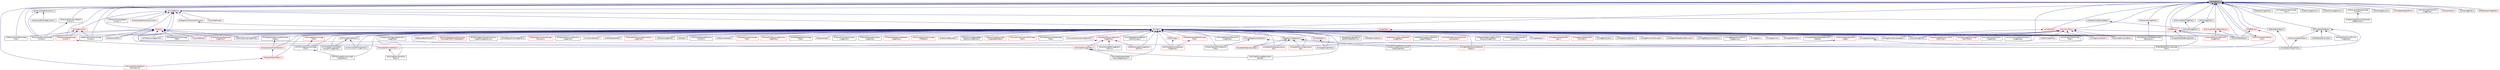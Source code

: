 digraph "itkFixedArray.h"
{
 // LATEX_PDF_SIZE
  edge [fontname="Helvetica",fontsize="10",labelfontname="Helvetica",labelfontsize="10"];
  node [fontname="Helvetica",fontsize="10",shape=record];
  Node1 [label="itkFixedArray.h",height=0.2,width=0.4,color="black", fillcolor="grey75", style="filled", fontcolor="black",tooltip=" "];
  Node1 -> Node2 [dir="back",color="midnightblue",fontsize="10",style="solid",fontname="Helvetica"];
  Node2 [label="itkBSplineControlPointImage\lFilter.h",height=0.2,width=0.4,color="black", fillcolor="white", style="filled",URL="$itkBSplineControlPointImageFilter_8h.html",tooltip=" "];
  Node1 -> Node3 [dir="back",color="midnightblue",fontsize="10",style="solid",fontname="Helvetica"];
  Node3 [label="itkBSplineControlPointImage\lFunction.h",height=0.2,width=0.4,color="black", fillcolor="white", style="filled",URL="$itkBSplineControlPointImageFunction_8h.html",tooltip=" "];
  Node1 -> Node4 [dir="back",color="midnightblue",fontsize="10",style="solid",fontname="Helvetica"];
  Node4 [label="itkBilateralImageFilter.h",height=0.2,width=0.4,color="black", fillcolor="white", style="filled",URL="$itkBilateralImageFilter_8h.html",tooltip=" "];
  Node1 -> Node5 [dir="back",color="midnightblue",fontsize="10",style="solid",fontname="Helvetica"];
  Node5 [label="itkBoxSpatialObject.h",height=0.2,width=0.4,color="black", fillcolor="white", style="filled",URL="$itkBoxSpatialObject_8h.html",tooltip=" "];
  Node5 -> Node6 [dir="back",color="midnightblue",fontsize="10",style="solid",fontname="Helvetica"];
  Node6 [label="itkCastSpatialObjectFilter.h",height=0.2,width=0.4,color="black", fillcolor="white", style="filled",URL="$itkCastSpatialObjectFilter_8h.html",tooltip=" "];
  Node1 -> Node7 [dir="back",color="midnightblue",fontsize="10",style="solid",fontname="Helvetica"];
  Node7 [label="itkChangeInformationImage\lFilter.h",height=0.2,width=0.4,color="black", fillcolor="white", style="filled",URL="$itkChangeInformationImageFilter_8h.html",tooltip=" "];
  Node1 -> Node8 [dir="back",color="midnightblue",fontsize="10",style="solid",fontname="Helvetica"];
  Node8 [label="itkEllipseSpatialObject.h",height=0.2,width=0.4,color="black", fillcolor="white", style="filled",URL="$itkEllipseSpatialObject_8h.html",tooltip=" "];
  Node8 -> Node6 [dir="back",color="midnightblue",fontsize="10",style="solid",fontname="Helvetica"];
  Node8 -> Node9 [dir="back",color="midnightblue",fontsize="10",style="solid",fontname="Helvetica"];
  Node9 [label="itkGaussianSpatialObject.h",height=0.2,width=0.4,color="red", fillcolor="white", style="filled",URL="$itkGaussianSpatialObject_8h.html",tooltip=" "];
  Node9 -> Node6 [dir="back",color="midnightblue",fontsize="10",style="solid",fontname="Helvetica"];
  Node8 -> Node11 [dir="back",color="midnightblue",fontsize="10",style="solid",fontname="Helvetica"];
  Node11 [label="itkHoughTransform2DCircles\lImageFilter.h",height=0.2,width=0.4,color="black", fillcolor="white", style="filled",URL="$itkHoughTransform2DCirclesImageFilter_8h.html",tooltip=" "];
  Node8 -> Node12 [dir="back",color="midnightblue",fontsize="10",style="solid",fontname="Helvetica"];
  Node12 [label="itkMetaEllipseConverter.h",height=0.2,width=0.4,color="black", fillcolor="white", style="filled",URL="$itkMetaEllipseConverter_8h.html",tooltip=" "];
  Node1 -> Node13 [dir="back",color="midnightblue",fontsize="10",style="solid",fontname="Helvetica"];
  Node13 [label="itkFlipImageFilter.h",height=0.2,width=0.4,color="black", fillcolor="white", style="filled",URL="$itkFlipImageFilter_8h.html",tooltip=" "];
  Node13 -> Node14 [dir="back",color="midnightblue",fontsize="10",style="solid",fontname="Helvetica"];
  Node14 [label="itkOrientImageFilter.h",height=0.2,width=0.4,color="black", fillcolor="white", style="filled",URL="$itkOrientImageFilter_8h.html",tooltip=" "];
  Node1 -> Node15 [dir="back",color="midnightblue",fontsize="10",style="solid",fontname="Helvetica"];
  Node15 [label="itkGaborImageSource.h",height=0.2,width=0.4,color="black", fillcolor="white", style="filled",URL="$itkGaborImageSource_8h.html",tooltip=" "];
  Node1 -> Node16 [dir="back",color="midnightblue",fontsize="10",style="solid",fontname="Helvetica"];
  Node16 [label="itkGaussianDerivativeImage\lFunction.h",height=0.2,width=0.4,color="black", fillcolor="white", style="filled",URL="$itkGaussianDerivativeImageFunction_8h.html",tooltip=" "];
  Node1 -> Node17 [dir="back",color="midnightblue",fontsize="10",style="solid",fontname="Helvetica"];
  Node17 [label="itkGaussianDerivativeSpatial\lFunction.h",height=0.2,width=0.4,color="black", fillcolor="white", style="filled",URL="$itkGaussianDerivativeSpatialFunction_8h.html",tooltip=" "];
  Node17 -> Node16 [dir="back",color="midnightblue",fontsize="10",style="solid",fontname="Helvetica"];
  Node1 -> Node18 [dir="back",color="midnightblue",fontsize="10",style="solid",fontname="Helvetica"];
  Node18 [label="itkGaussianImageSource.h",height=0.2,width=0.4,color="black", fillcolor="white", style="filled",URL="$itkGaussianImageSource_8h.html",tooltip=" "];
  Node1 -> Node19 [dir="back",color="midnightblue",fontsize="10",style="solid",fontname="Helvetica"];
  Node19 [label="itkGaussianInterpolateImage\lFunction.h",height=0.2,width=0.4,color="black", fillcolor="white", style="filled",URL="$itkGaussianInterpolateImageFunction_8h.html",tooltip=" "];
  Node19 -> Node20 [dir="back",color="midnightblue",fontsize="10",style="solid",fontname="Helvetica"];
  Node20 [label="itkLabelImageGaussianInterpolate\lImageFunction.h",height=0.2,width=0.4,color="black", fillcolor="white", style="filled",URL="$itkLabelImageGaussianInterpolateImageFunction_8h.html",tooltip=" "];
  Node1 -> Node21 [dir="back",color="midnightblue",fontsize="10",style="solid",fontname="Helvetica"];
  Node21 [label="itkGaussianSpatialFunction.h",height=0.2,width=0.4,color="black", fillcolor="white", style="filled",URL="$itkGaussianSpatialFunction_8h.html",tooltip=" "];
  Node21 -> Node22 [dir="back",color="midnightblue",fontsize="10",style="solid",fontname="Helvetica"];
  Node22 [label="itkGaussianBlurImageFunction.h",height=0.2,width=0.4,color="black", fillcolor="white", style="filled",URL="$itkGaussianBlurImageFunction_8h.html",tooltip=" "];
  Node21 -> Node16 [dir="back",color="midnightblue",fontsize="10",style="solid",fontname="Helvetica"];
  Node1 -> Node23 [dir="back",color="midnightblue",fontsize="10",style="solid",fontname="Helvetica"];
  Node23 [label="itkGridImageSource.h",height=0.2,width=0.4,color="black", fillcolor="white", style="filled",URL="$itkGridImageSource_8h.html",tooltip=" "];
  Node1 -> Node24 [dir="back",color="midnightblue",fontsize="10",style="solid",fontname="Helvetica"];
  Node24 [label="itkImage.h",height=0.2,width=0.4,color="black", fillcolor="white", style="filled",URL="$itkImage_8h.html",tooltip=" "];
  Node24 -> Node25 [dir="back",color="midnightblue",fontsize="10",style="solid",fontname="Helvetica"];
  Node25 [label="itkAdaptiveHistogramEqualization\lImageFilter.h",height=0.2,width=0.4,color="black", fillcolor="white", style="filled",URL="$itkAdaptiveHistogramEqualizationImageFilter_8h.html",tooltip=" "];
  Node24 -> Node26 [dir="back",color="midnightblue",fontsize="10",style="solid",fontname="Helvetica"];
  Node26 [label="itkBSplineBaseTransform.h",height=0.2,width=0.4,color="red", fillcolor="white", style="filled",URL="$itkBSplineBaseTransform_8h.html",tooltip=" "];
  Node24 -> Node3 [dir="back",color="midnightblue",fontsize="10",style="solid",fontname="Helvetica"];
  Node24 -> Node49 [dir="back",color="midnightblue",fontsize="10",style="solid",fontname="Helvetica"];
  Node49 [label="itkBinaryImageToLevelSet\lImageAdaptorBase.h",height=0.2,width=0.4,color="red", fillcolor="white", style="filled",URL="$itkBinaryImageToLevelSetImageAdaptorBase_8h.html",tooltip=" "];
  Node24 -> Node51 [dir="back",color="midnightblue",fontsize="10",style="solid",fontname="Helvetica"];
  Node51 [label="itkBlockMatchingImageFilter.h",height=0.2,width=0.4,color="black", fillcolor="white", style="filled",URL="$itkBlockMatchingImageFilter_8h.html",tooltip=" "];
  Node24 -> Node52 [dir="back",color="midnightblue",fontsize="10",style="solid",fontname="Helvetica"];
  Node52 [label="itkComplexToComplex1DFFTImage\lFilter.h",height=0.2,width=0.4,color="red", fillcolor="white", style="filled",URL="$itkComplexToComplex1DFFTImageFilter_8h.html",tooltip=" "];
  Node24 -> Node55 [dir="back",color="midnightblue",fontsize="10",style="solid",fontname="Helvetica"];
  Node55 [label="itkConfidenceConnectedImage\lFilter.h",height=0.2,width=0.4,color="black", fillcolor="white", style="filled",URL="$itkConfidenceConnectedImageFilter_8h.html",tooltip=" "];
  Node24 -> Node56 [dir="back",color="midnightblue",fontsize="10",style="solid",fontname="Helvetica"];
  Node56 [label="itkConnectedComponentAlgorithm.h",height=0.2,width=0.4,color="red", fillcolor="white", style="filled",URL="$itkConnectedComponentAlgorithm_8h.html",tooltip=" "];
  Node24 -> Node60 [dir="back",color="midnightblue",fontsize="10",style="solid",fontname="Helvetica"];
  Node60 [label="itkConstNeighborhoodIterator.h",height=0.2,width=0.4,color="red", fillcolor="white", style="filled",URL="$itkConstNeighborhoodIterator_8h.html",tooltip=" "];
  Node60 -> Node156 [dir="back",color="midnightblue",fontsize="10",style="solid",fontname="Helvetica"];
  Node156 [label="itkImageToNeighborhoodSample\lAdaptor.h",height=0.2,width=0.4,color="red", fillcolor="white", style="filled",URL="$itkImageToNeighborhoodSampleAdaptor_8h.html",tooltip=" "];
  Node60 -> Node165 [dir="back",color="midnightblue",fontsize="10",style="solid",fontname="Helvetica"];
  Node165 [label="itkMaskFeaturePointSelection\lFilter.h",height=0.2,width=0.4,color="black", fillcolor="white", style="filled",URL="$itkMaskFeaturePointSelectionFilter_8h.html",tooltip=" "];
  Node24 -> Node228 [dir="back",color="midnightblue",fontsize="10",style="solid",fontname="Helvetica"];
  Node228 [label="itkConstNeighborhoodIterator\lWithOnlyIndex.h",height=0.2,width=0.4,color="black", fillcolor="white", style="filled",URL="$itkConstNeighborhoodIteratorWithOnlyIndex_8h.html",tooltip=" "];
  Node24 -> Node229 [dir="back",color="midnightblue",fontsize="10",style="solid",fontname="Helvetica"];
  Node229 [label="itkContourDirectedMeanDistance\lImageFilter.h",height=0.2,width=0.4,color="black", fillcolor="white", style="filled",URL="$itkContourDirectedMeanDistanceImageFilter_8h.html",tooltip=" "];
  Node24 -> Node230 [dir="back",color="midnightblue",fontsize="10",style="solid",fontname="Helvetica"];
  Node230 [label="itkDefaultImageToImageMetric\lTraitsv4.h",height=0.2,width=0.4,color="red", fillcolor="white", style="filled",URL="$itkDefaultImageToImageMetricTraitsv4_8h.html",tooltip=" "];
  Node24 -> Node242 [dir="back",color="midnightblue",fontsize="10",style="solid",fontname="Helvetica"];
  Node242 [label="itkDiscreteGaussianDerivative\lImageFilter.h",height=0.2,width=0.4,color="black", fillcolor="white", style="filled",URL="$itkDiscreteGaussianDerivativeImageFilter_8h.html",tooltip=" "];
  Node24 -> Node243 [dir="back",color="midnightblue",fontsize="10",style="solid",fontname="Helvetica"];
  Node243 [label="itkDiscreteGaussianImage\lFilter.h",height=0.2,width=0.4,color="red", fillcolor="white", style="filled",URL="$itkDiscreteGaussianImageFilter_8h.html",tooltip=" "];
  Node243 -> Node244 [dir="back",color="midnightblue",fontsize="10",style="solid",fontname="Helvetica"];
  Node244 [label="itkFFTDiscreteGaussianImage\lFilter.h",height=0.2,width=0.4,color="black", fillcolor="white", style="filled",URL="$itkFFTDiscreteGaussianImageFilter_8h.html",tooltip=" "];
  Node244 -> Node245 [dir="back",color="midnightblue",fontsize="10",style="solid",fontname="Helvetica"];
  Node245 [label="itkFFTDiscreteGaussianImage\lFilterFactory.h",height=0.2,width=0.4,color="black", fillcolor="white", style="filled",URL="$itkFFTDiscreteGaussianImageFilterFactory_8h.html",tooltip=" "];
  Node24 -> Node247 [dir="back",color="midnightblue",fontsize="10",style="solid",fontname="Helvetica"];
  Node247 [label="itkDisplacementFieldTransform.h",height=0.2,width=0.4,color="red", fillcolor="white", style="filled",URL="$itkDisplacementFieldTransform_8h.html",tooltip=" "];
  Node247 -> Node253 [dir="back",color="midnightblue",fontsize="10",style="solid",fontname="Helvetica"];
  Node253 [label="itkObjectToObjectMetric.h",height=0.2,width=0.4,color="red", fillcolor="white", style="filled",URL="$itkObjectToObjectMetric_8h.html",tooltip=" "];
  Node253 -> Node255 [dir="back",color="midnightblue",fontsize="10",style="solid",fontname="Helvetica"];
  Node255 [label="itkPointSetToPointSetMetric\lWithIndexv4.h",height=0.2,width=0.4,color="red", fillcolor="white", style="filled",URL="$itkPointSetToPointSetMetricWithIndexv4_8h.html",tooltip=" "];
  Node24 -> Node265 [dir="back",color="midnightblue",fontsize="10",style="solid",fontname="Helvetica"];
  Node265 [label="itkEuclideanDistancePoint\lMetric.h",height=0.2,width=0.4,color="black", fillcolor="white", style="filled",URL="$itkEuclideanDistancePointMetric_8h.html",tooltip=" "];
  Node24 -> Node258 [dir="back",color="midnightblue",fontsize="10",style="solid",fontname="Helvetica"];
  Node258 [label="itkExpectationBasedPoint\lSetToPointSetMetricv4.h",height=0.2,width=0.4,color="black", fillcolor="white", style="filled",URL="$itkExpectationBasedPointSetToPointSetMetricv4_8h.html",tooltip=" "];
  Node24 -> Node244 [dir="back",color="midnightblue",fontsize="10",style="solid",fontname="Helvetica"];
  Node24 -> Node245 [dir="back",color="midnightblue",fontsize="10",style="solid",fontname="Helvetica"];
  Node24 -> Node266 [dir="back",color="midnightblue",fontsize="10",style="solid",fontname="Helvetica"];
  Node266 [label="itkFFTImageFilterFactory.h",height=0.2,width=0.4,color="red", fillcolor="white", style="filled",URL="$itkFFTImageFilterFactory_8h.html",tooltip=" "];
  Node266 -> Node277 [dir="back",color="midnightblue",fontsize="10",style="solid",fontname="Helvetica"];
  Node277 [label="itkVnlHalfHermitianToReal\lInverseFFTImageFilter.h",height=0.2,width=0.4,color="black", fillcolor="white", style="filled",URL="$itkVnlHalfHermitianToRealInverseFFTImageFilter_8h.html",tooltip=" "];
  Node266 -> Node279 [dir="back",color="midnightblue",fontsize="10",style="solid",fontname="Helvetica"];
  Node279 [label="itkVnlInverseFFTImageFilter.h",height=0.2,width=0.4,color="black", fillcolor="white", style="filled",URL="$itkVnlInverseFFTImageFilter_8h.html",tooltip=" "];
  Node24 -> Node281 [dir="back",color="midnightblue",fontsize="10",style="solid",fontname="Helvetica"];
  Node281 [label="itkFastMarchingTraits.h",height=0.2,width=0.4,color="red", fillcolor="white", style="filled",URL="$itkFastMarchingTraits_8h.html",tooltip=" "];
  Node24 -> Node289 [dir="back",color="midnightblue",fontsize="10",style="solid",fontname="Helvetica"];
  Node289 [label="itkFastMarchingUpwindGradient\lImageFilter.h",height=0.2,width=0.4,color="red", fillcolor="white", style="filled",URL="$itkFastMarchingUpwindGradientImageFilter_8h.html",tooltip=" "];
  Node24 -> Node205 [dir="back",color="midnightblue",fontsize="10",style="solid",fontname="Helvetica"];
  Node205 [label="itkFastMarchingUpwindGradient\lImageFilterBase.h",height=0.2,width=0.4,color="black", fillcolor="white", style="filled",URL="$itkFastMarchingUpwindGradientImageFilterBase_8h.html",tooltip=" "];
  Node24 -> Node291 [dir="back",color="midnightblue",fontsize="10",style="solid",fontname="Helvetica"];
  Node291 [label="itkFlatStructuringElement.h",height=0.2,width=0.4,color="red", fillcolor="white", style="filled",URL="$itkFlatStructuringElement_8h.html",tooltip=" "];
  Node24 -> Node294 [dir="back",color="midnightblue",fontsize="10",style="solid",fontname="Helvetica"];
  Node294 [label="itkFloodFilledFunctionConditional\lConstIterator.h",height=0.2,width=0.4,color="red", fillcolor="white", style="filled",URL="$itkFloodFilledFunctionConditionalConstIterator_8h.html",tooltip=" "];
  Node24 -> Node299 [dir="back",color="midnightblue",fontsize="10",style="solid",fontname="Helvetica"];
  Node299 [label="itkGPUImage.h",height=0.2,width=0.4,color="red", fillcolor="white", style="filled",URL="$itkGPUImage_8h.html",tooltip=" "];
  Node299 -> Node309 [dir="back",color="midnightblue",fontsize="10",style="solid",fontname="Helvetica"];
  Node309 [label="itkGPUNeighborhoodOperator\lImageFilter.h",height=0.2,width=0.4,color="red", fillcolor="white", style="filled",URL="$itkGPUNeighborhoodOperatorImageFilter_8h.html",tooltip=" "];
  Node24 -> Node309 [dir="back",color="midnightblue",fontsize="10",style="solid",fontname="Helvetica"];
  Node24 -> Node16 [dir="back",color="midnightblue",fontsize="10",style="solid",fontname="Helvetica"];
  Node24 -> Node311 [dir="back",color="midnightblue",fontsize="10",style="solid",fontname="Helvetica"];
  Node311 [label="itkGradientMagnitudeRecursive\lGaussianImageFilter.h",height=0.2,width=0.4,color="black", fillcolor="white", style="filled",URL="$itkGradientMagnitudeRecursiveGaussianImageFilter_8h.html",tooltip=" "];
  Node24 -> Node312 [dir="back",color="midnightblue",fontsize="10",style="solid",fontname="Helvetica"];
  Node312 [label="itkGradientRecursiveGaussian\lImageFilter.h",height=0.2,width=0.4,color="red", fillcolor="white", style="filled",URL="$itkGradientRecursiveGaussianImageFilter_8h.html",tooltip=" "];
  Node312 -> Node230 [dir="back",color="midnightblue",fontsize="10",style="solid",fontname="Helvetica"];
  Node312 -> Node313 [dir="back",color="midnightblue",fontsize="10",style="solid",fontname="Helvetica"];
  Node313 [label="itkPointSetToImageMetric.h",height=0.2,width=0.4,color="red", fillcolor="white", style="filled",URL="$itkPointSetToImageMetric_8h.html",tooltip=" "];
  Node313 -> Node317 [dir="back",color="midnightblue",fontsize="10",style="solid",fontname="Helvetica"];
  Node317 [label="itkPointSetToImageRegistration\lMethod.h",height=0.2,width=0.4,color="black", fillcolor="white", style="filled",URL="$itkPointSetToImageRegistrationMethod_8h.html",tooltip=" "];
  Node313 -> Node318 [dir="back",color="midnightblue",fontsize="10",style="solid",fontname="Helvetica"];
  Node318 [label="itkPointSetToSpatialObject\lDemonsRegistration.h",height=0.2,width=0.4,color="black", fillcolor="white", style="filled",URL="$itkPointSetToSpatialObjectDemonsRegistration_8h.html",tooltip=" "];
  Node312 -> Node319 [dir="back",color="midnightblue",fontsize="10",style="solid",fontname="Helvetica"];
  Node319 [label="itkPointSetToPointSetMetric.h",height=0.2,width=0.4,color="red", fillcolor="white", style="filled",URL="$itkPointSetToPointSetMetric_8h.html",tooltip=" "];
  Node319 -> Node265 [dir="back",color="midnightblue",fontsize="10",style="solid",fontname="Helvetica"];
  Node312 -> Node321 [dir="back",color="midnightblue",fontsize="10",style="solid",fontname="Helvetica"];
  Node321 [label="itkVectorImageToImageMetric\lTraitsv4.h",height=0.2,width=0.4,color="black", fillcolor="white", style="filled",URL="$itkVectorImageToImageMetricTraitsv4_8h.html",tooltip=" "];
  Node24 -> Node322 [dir="back",color="midnightblue",fontsize="10",style="solid",fontname="Helvetica"];
  Node322 [label="itkGradientVectorFlowImage\lFilter.h",height=0.2,width=0.4,color="black", fillcolor="white", style="filled",URL="$itkGradientVectorFlowImageFilter_8h.html",tooltip=" "];
  Node24 -> Node323 [dir="back",color="midnightblue",fontsize="10",style="solid",fontname="Helvetica"];
  Node323 [label="itkHardConnectedComponent\lImageFilter.h",height=0.2,width=0.4,color="black", fillcolor="white", style="filled",URL="$itkHardConnectedComponentImageFilter_8h.html",tooltip=" "];
  Node24 -> Node324 [dir="back",color="midnightblue",fontsize="10",style="solid",fontname="Helvetica"];
  Node324 [label="itkHessianRecursiveGaussian\lImageFilter.h",height=0.2,width=0.4,color="red", fillcolor="white", style="filled",URL="$itkHessianRecursiveGaussianImageFilter_8h.html",tooltip=" "];
  Node24 -> Node326 [dir="back",color="midnightblue",fontsize="10",style="solid",fontname="Helvetica"];
  Node326 [label="itkImageAdaptor.h",height=0.2,width=0.4,color="red", fillcolor="white", style="filled",URL="$itkImageAdaptor_8h.html",tooltip=" "];
  Node24 -> Node353 [dir="back",color="midnightblue",fontsize="10",style="solid",fontname="Helvetica"];
  Node353 [label="itkImageConstIterator.h",height=0.2,width=0.4,color="red", fillcolor="white", style="filled",URL="$itkImageConstIterator_8h.html",tooltip=" "];
  Node24 -> Node400 [dir="back",color="midnightblue",fontsize="10",style="solid",fontname="Helvetica"];
  Node400 [label="itkImageConstIteratorWith\lIndex.h",height=0.2,width=0.4,color="red", fillcolor="white", style="filled",URL="$itkImageConstIteratorWithIndex_8h.html",tooltip=" "];
  Node24 -> Node543 [dir="back",color="midnightblue",fontsize="10",style="solid",fontname="Helvetica"];
  Node543 [label="itkImageConstIteratorWith\lOnlyIndex.h",height=0.2,width=0.4,color="red", fillcolor="white", style="filled",URL="$itkImageConstIteratorWithOnlyIndex_8h.html",tooltip=" "];
  Node24 -> Node546 [dir="back",color="midnightblue",fontsize="10",style="solid",fontname="Helvetica"];
  Node546 [label="itkImageDuplicator.h",height=0.2,width=0.4,color="black", fillcolor="white", style="filled",URL="$itkImageDuplicator_8h.html",tooltip=" "];
  Node24 -> Node547 [dir="back",color="midnightblue",fontsize="10",style="solid",fontname="Helvetica"];
  Node547 [label="itkImageKernelOperator.h",height=0.2,width=0.4,color="black", fillcolor="white", style="filled",URL="$itkImageKernelOperator_8h.html",tooltip=" "];
  Node24 -> Node548 [dir="back",color="midnightblue",fontsize="10",style="solid",fontname="Helvetica"];
  Node548 [label="itkImageMomentsCalculator.h",height=0.2,width=0.4,color="red", fillcolor="white", style="filled",URL="$itkImageMomentsCalculator_8h.html",tooltip=" "];
  Node24 -> Node374 [dir="back",color="midnightblue",fontsize="10",style="solid",fontname="Helvetica"];
  Node374 [label="itkImagePCAShapeModelEstimator.h",height=0.2,width=0.4,color="red", fillcolor="white", style="filled",URL="$itkImagePCAShapeModelEstimator_8h.html",tooltip=" "];
  Node24 -> Node39 [dir="back",color="midnightblue",fontsize="10",style="solid",fontname="Helvetica"];
  Node39 [label="itkImageRegistrationMethod.h",height=0.2,width=0.4,color="black", fillcolor="white", style="filled",URL="$itkImageRegistrationMethod_8h.html",tooltip=" "];
  Node24 -> Node425 [dir="back",color="midnightblue",fontsize="10",style="solid",fontname="Helvetica"];
  Node425 [label="itkImageRegistrationMethod\lImageSource.h",height=0.2,width=0.4,color="black", fillcolor="white", style="filled",URL="$itkImageRegistrationMethodImageSource_8h.html",tooltip=" "];
  Node24 -> Node551 [dir="back",color="midnightblue",fontsize="10",style="solid",fontname="Helvetica"];
  Node551 [label="itkImageSink.h",height=0.2,width=0.4,color="red", fillcolor="white", style="filled",URL="$itkImageSink_8h.html",tooltip=" "];
  Node24 -> Node572 [dir="back",color="midnightblue",fontsize="10",style="solid",fontname="Helvetica"];
  Node572 [label="itkImageSource.h",height=0.2,width=0.4,color="red", fillcolor="white", style="filled",URL="$itkImageSource_8h.html",tooltip=" "];
  Node24 -> Node812 [dir="back",color="midnightblue",fontsize="10",style="solid",fontname="Helvetica"];
  Node812 [label="itkImageSpatialObject.h",height=0.2,width=0.4,color="red", fillcolor="white", style="filled",URL="$itkImageSpatialObject_8h.html",tooltip=" "];
  Node812 -> Node6 [dir="back",color="midnightblue",fontsize="10",style="solid",fontname="Helvetica"];
  Node24 -> Node379 [dir="back",color="midnightblue",fontsize="10",style="solid",fontname="Helvetica"];
  Node379 [label="itkImageToListSampleAdaptor.h",height=0.2,width=0.4,color="red", fillcolor="white", style="filled",URL="$itkImageToListSampleAdaptor_8h.html",tooltip=" "];
  Node24 -> Node156 [dir="back",color="midnightblue",fontsize="10",style="solid",fontname="Helvetica"];
  Node24 -> Node814 [dir="back",color="midnightblue",fontsize="10",style="solid",fontname="Helvetica"];
  Node814 [label="itkImageToPathFilter.h",height=0.2,width=0.4,color="red", fillcolor="white", style="filled",URL="$itkImageToPathFilter_8h.html",tooltip=" "];
  Node24 -> Node815 [dir="back",color="midnightblue",fontsize="10",style="solid",fontname="Helvetica"];
  Node815 [label="itkImageToSpatialObjectRegistration\lMethod.h",height=0.2,width=0.4,color="black", fillcolor="white", style="filled",URL="$itkImageToSpatialObjectRegistrationMethod_8h.html",tooltip=" "];
  Node24 -> Node816 [dir="back",color="midnightblue",fontsize="10",style="solid",fontname="Helvetica"];
  Node816 [label="itkImageToVideoFilter.h",height=0.2,width=0.4,color="black", fillcolor="white", style="filled",URL="$itkImageToVideoFilter_8h.html",tooltip=" "];
  Node24 -> Node817 [dir="back",color="midnightblue",fontsize="10",style="solid",fontname="Helvetica"];
  Node817 [label="itkImageVectorOptimizerParameters\lHelper.h",height=0.2,width=0.4,color="black", fillcolor="white", style="filled",URL="$itkImageVectorOptimizerParametersHelper_8h.html",tooltip=" "];
  Node817 -> Node247 [dir="back",color="midnightblue",fontsize="10",style="solid",fontname="Helvetica"];
  Node24 -> Node818 [dir="back",color="midnightblue",fontsize="10",style="solid",fontname="Helvetica"];
  Node818 [label="itkJointHistogramMutualInformation\lComputeJointPDFThreaderBase.h",height=0.2,width=0.4,color="red", fillcolor="white", style="filled",URL="$itkJointHistogramMutualInformationComputeJointPDFThreaderBase_8h.html",tooltip=" "];
  Node24 -> Node239 [dir="back",color="midnightblue",fontsize="10",style="solid",fontname="Helvetica"];
  Node239 [label="itkJointHistogramMutualInformation\lImageToImageMetricv4.h",height=0.2,width=0.4,color="black", fillcolor="white", style="filled",URL="$itkJointHistogramMutualInformationImageToImageMetricv4_8h.html",tooltip=" "];
  Node24 -> Node386 [dir="back",color="midnightblue",fontsize="10",style="solid",fontname="Helvetica"];
  Node386 [label="itkKLMRegionGrowImageFilter.h",height=0.2,width=0.4,color="black", fillcolor="white", style="filled",URL="$itkKLMRegionGrowImageFilter_8h.html",tooltip=" "];
  Node24 -> Node820 [dir="back",color="midnightblue",fontsize="10",style="solid",fontname="Helvetica"];
  Node820 [label="itkKappaSigmaThresholdImage\lCalculator.h",height=0.2,width=0.4,color="red", fillcolor="white", style="filled",URL="$itkKappaSigmaThresholdImageCalculator_8h.html",tooltip=" "];
  Node24 -> Node731 [dir="back",color="midnightblue",fontsize="10",style="solid",fontname="Helvetica"];
  Node731 [label="itkLabelMapToRGBImageFilter.h",height=0.2,width=0.4,color="black", fillcolor="white", style="filled",URL="$itkLabelMapToRGBImageFilter_8h.html",tooltip=" "];
  Node24 -> Node671 [dir="back",color="midnightblue",fontsize="10",style="solid",fontname="Helvetica"];
  Node671 [label="itkLaplacianRecursiveGaussian\lImageFilter.h",height=0.2,width=0.4,color="black", fillcolor="white", style="filled",URL="$itkLaplacianRecursiveGaussianImageFilter_8h.html",tooltip=" "];
  Node24 -> Node429 [dir="back",color="midnightblue",fontsize="10",style="solid",fontname="Helvetica"];
  Node429 [label="itkLevelSetEvolutionBase.h",height=0.2,width=0.4,color="red", fillcolor="white", style="filled",URL="$itkLevelSetEvolutionBase_8h.html",tooltip=" "];
  Node24 -> Node821 [dir="back",color="midnightblue",fontsize="10",style="solid",fontname="Helvetica"];
  Node821 [label="itkLevelSetNode.h",height=0.2,width=0.4,color="red", fillcolor="white", style="filled",URL="$itkLevelSetNode_8h.html",tooltip=" "];
  Node24 -> Node827 [dir="back",color="midnightblue",fontsize="10",style="solid",fontname="Helvetica"];
  Node827 [label="itkLineConstIterator.h",height=0.2,width=0.4,color="red", fillcolor="white", style="filled",URL="$itkLineConstIterator_8h.html",tooltip=" "];
  Node24 -> Node829 [dir="back",color="midnightblue",fontsize="10",style="solid",fontname="Helvetica"];
  Node829 [label="itkMRASlabIdentifier.h",height=0.2,width=0.4,color="red", fillcolor="white", style="filled",URL="$itkMRASlabIdentifier_8h.html",tooltip=" "];
  Node24 -> Node830 [dir="back",color="midnightblue",fontsize="10",style="solid",fontname="Helvetica"];
  Node830 [label="itkMalcolmSparseLevelSet\lImage.h",height=0.2,width=0.4,color="red", fillcolor="white", style="filled",URL="$itkMalcolmSparseLevelSetImage_8h.html",tooltip=" "];
  Node830 -> Node195 [dir="back",color="midnightblue",fontsize="10",style="solid",fontname="Helvetica"];
  Node195 [label="itkUpdateMalcolmSparseLevel\lSet.h",height=0.2,width=0.4,color="red", fillcolor="white", style="filled",URL="$itkUpdateMalcolmSparseLevelSet_8h.html",tooltip=" "];
  Node24 -> Node165 [dir="back",color="midnightblue",fontsize="10",style="solid",fontname="Helvetica"];
  Node24 -> Node736 [dir="back",color="midnightblue",fontsize="10",style="solid",fontname="Helvetica"];
  Node736 [label="itkMaskedFFTNormalizedCorrelation\lImageFilter.h",height=0.2,width=0.4,color="red", fillcolor="white", style="filled",URL="$itkMaskedFFTNormalizedCorrelationImageFilter_8h.html",tooltip=" "];
  Node24 -> Node471 [dir="back",color="midnightblue",fontsize="10",style="solid",fontname="Helvetica"];
  Node471 [label="itkMeanImageFilter.h",height=0.2,width=0.4,color="red", fillcolor="white", style="filled",URL="$itkMeanImageFilter_8h.html",tooltip=" "];
  Node24 -> Node472 [dir="back",color="midnightblue",fontsize="10",style="solid",fontname="Helvetica"];
  Node472 [label="itkMedianImageFilter.h",height=0.2,width=0.4,color="black", fillcolor="white", style="filled",URL="$itkMedianImageFilter_8h.html",tooltip=" "];
  Node24 -> Node391 [dir="back",color="midnightblue",fontsize="10",style="solid",fontname="Helvetica"];
  Node391 [label="itkMultiLabelSTAPLEImage\lFilter.h",height=0.2,width=0.4,color="black", fillcolor="white", style="filled",URL="$itkMultiLabelSTAPLEImageFilter_8h.html",tooltip=" "];
  Node24 -> Node102 [dir="back",color="midnightblue",fontsize="10",style="solid",fontname="Helvetica"];
  Node102 [label="itkMultiResolutionPDEDeformable\lRegistration.h",height=0.2,width=0.4,color="black", fillcolor="white", style="filled",URL="$itkMultiResolutionPDEDeformableRegistration_8h.html",tooltip=" "];
  Node24 -> Node218 [dir="back",color="midnightblue",fontsize="10",style="solid",fontname="Helvetica"];
  Node218 [label="itkNeighborhoodAlgorithm.h",height=0.2,width=0.4,color="red", fillcolor="white", style="filled",URL="$itkNeighborhoodAlgorithm_8h.html",tooltip=" "];
  Node218 -> Node158 [dir="back",color="midnightblue",fontsize="10",style="solid",fontname="Helvetica"];
  Node158 [label="itkPatchBasedDenoisingImage\lFilter.h",height=0.2,width=0.4,color="black", fillcolor="white", style="filled",URL="$itkPatchBasedDenoisingImageFilter_8h.html",tooltip=" "];
  Node218 -> Node194 [dir="back",color="midnightblue",fontsize="10",style="solid",fontname="Helvetica"];
  Node194 [label="itkScalarImageToCooccurrence\lListSampleFilter.h",height=0.2,width=0.4,color="black", fillcolor="white", style="filled",URL="$itkScalarImageToCooccurrenceListSampleFilter_8h.html",tooltip=" "];
  Node218 -> Node195 [dir="back",color="midnightblue",fontsize="10",style="solid",fontname="Helvetica"];
  Node218 -> Node197 [dir="back",color="midnightblue",fontsize="10",style="solid",fontname="Helvetica"];
  Node197 [label="itkUpdateShiSparseLevelSet.h",height=0.2,width=0.4,color="red", fillcolor="white", style="filled",URL="$itkUpdateShiSparseLevelSet_8h.html",tooltip=" "];
  Node218 -> Node198 [dir="back",color="midnightblue",fontsize="10",style="solid",fontname="Helvetica"];
  Node198 [label="itkUpdateWhitakerSparseLevel\lSet.h",height=0.2,width=0.4,color="red", fillcolor="white", style="filled",URL="$itkUpdateWhitakerSparseLevelSet_8h.html",tooltip=" "];
  Node24 -> Node744 [dir="back",color="midnightblue",fontsize="10",style="solid",fontname="Helvetica"];
  Node744 [label="itkNeighborhoodOperatorImage\lFilter.h",height=0.2,width=0.4,color="red", fillcolor="white", style="filled",URL="$itkNeighborhoodOperatorImageFilter_8h.html",tooltip=" "];
  Node744 -> Node309 [dir="back",color="midnightblue",fontsize="10",style="solid",fontname="Helvetica"];
  Node24 -> Node473 [dir="back",color="midnightblue",fontsize="10",style="solid",fontname="Helvetica"];
  Node473 [label="itkNoiseImageFilter.h",height=0.2,width=0.4,color="black", fillcolor="white", style="filled",URL="$itkNoiseImageFilter_8h.html",tooltip=" "];
  Node24 -> Node253 [dir="back",color="midnightblue",fontsize="10",style="solid",fontname="Helvetica"];
  Node24 -> Node831 [dir="back",color="midnightblue",fontsize="10",style="solid",fontname="Helvetica"];
  Node831 [label="itkOctree.h",height=0.2,width=0.4,color="black", fillcolor="white", style="filled",URL="$itkOctree_8h.html",tooltip=" "];
  Node24 -> Node832 [dir="back",color="midnightblue",fontsize="10",style="solid",fontname="Helvetica"];
  Node832 [label="itkPCAShapeSignedDistance\lFunction.h",height=0.2,width=0.4,color="black", fillcolor="white", style="filled",URL="$itkPCAShapeSignedDistanceFunction_8h.html",tooltip=" "];
  Node24 -> Node833 [dir="back",color="midnightblue",fontsize="10",style="solid",fontname="Helvetica"];
  Node833 [label="itkPathConstIterator.h",height=0.2,width=0.4,color="red", fillcolor="white", style="filled",URL="$itkPathConstIterator_8h.html",tooltip=" "];
  Node24 -> Node317 [dir="back",color="midnightblue",fontsize="10",style="solid",fontname="Helvetica"];
  Node24 -> Node318 [dir="back",color="midnightblue",fontsize="10",style="solid",fontname="Helvetica"];
  Node24 -> Node672 [dir="back",color="midnightblue",fontsize="10",style="solid",fontname="Helvetica"];
  Node672 [label="itkRelabelComponentImage\lFilter.h",height=0.2,width=0.4,color="red", fillcolor="white", style="filled",URL="$itkRelabelComponentImageFilter_8h.html",tooltip=" "];
  Node24 -> Node835 [dir="back",color="midnightblue",fontsize="10",style="solid",fontname="Helvetica"];
  Node835 [label="itkScalarImageToCooccurrence\lMatrixFilter.h",height=0.2,width=0.4,color="red", fillcolor="white", style="filled",URL="$itkScalarImageToCooccurrenceMatrixFilter_8h.html",tooltip=" "];
  Node24 -> Node837 [dir="back",color="midnightblue",fontsize="10",style="solid",fontname="Helvetica"];
  Node837 [label="itkScalarImageToRunLength\lMatrixFilter.h",height=0.2,width=0.4,color="red", fillcolor="white", style="filled",URL="$itkScalarImageToRunLengthMatrixFilter_8h.html",tooltip=" "];
  Node24 -> Node474 [dir="back",color="midnightblue",fontsize="10",style="solid",fontname="Helvetica"];
  Node474 [label="itkSimpleContourExtractor\lImageFilter.h",height=0.2,width=0.4,color="black", fillcolor="white", style="filled",URL="$itkSimpleContourExtractorImageFilter_8h.html",tooltip=" "];
  Node24 -> Node476 [dir="back",color="midnightblue",fontsize="10",style="solid",fontname="Helvetica"];
  Node476 [label="itkSmoothingRecursiveGaussian\lImageFilter.h",height=0.2,width=0.4,color="red", fillcolor="white", style="filled",URL="$itkSmoothingRecursiveGaussianImageFilter_8h.html",tooltip=" "];
  Node24 -> Node782 [dir="back",color="midnightblue",fontsize="10",style="solid",fontname="Helvetica"];
  Node782 [label="itkSobelEdgeDetectionImage\lFilter.h",height=0.2,width=0.4,color="black", fillcolor="white", style="filled",URL="$itkSobelEdgeDetectionImageFilter_8h.html",tooltip=" "];
  Node24 -> Node839 [dir="back",color="midnightblue",fontsize="10",style="solid",fontname="Helvetica"];
  Node839 [label="itkSparseImage.h",height=0.2,width=0.4,color="red", fillcolor="white", style="filled",URL="$itkSparseImage_8h.html",tooltip=" "];
  Node24 -> Node490 [dir="back",color="midnightblue",fontsize="10",style="solid",fontname="Helvetica"];
  Node490 [label="itkTensorFractionalAnisotropy\lImageFilter.h",height=0.2,width=0.4,color="black", fillcolor="white", style="filled",URL="$itkTensorFractionalAnisotropyImageFilter_8h.html",tooltip=" "];
  Node24 -> Node491 [dir="back",color="midnightblue",fontsize="10",style="solid",fontname="Helvetica"];
  Node491 [label="itkTensorRelativeAnisotropy\lImageFilter.h",height=0.2,width=0.4,color="black", fillcolor="white", style="filled",URL="$itkTensorRelativeAnisotropyImageFilter_8h.html",tooltip=" "];
  Node24 -> Node195 [dir="back",color="midnightblue",fontsize="10",style="solid",fontname="Helvetica"];
  Node24 -> Node197 [dir="back",color="midnightblue",fontsize="10",style="solid",fontname="Helvetica"];
  Node24 -> Node198 [dir="back",color="midnightblue",fontsize="10",style="solid",fontname="Helvetica"];
  Node24 -> Node223 [dir="back",color="midnightblue",fontsize="10",style="solid",fontname="Helvetica"];
  Node223 [label="itkVectorGradientMagnitude\lImageFilter.h",height=0.2,width=0.4,color="red", fillcolor="white", style="filled",URL="$itkVectorGradientMagnitudeImageFilter_8h.html",tooltip=" "];
  Node24 -> Node321 [dir="back",color="midnightblue",fontsize="10",style="solid",fontname="Helvetica"];
  Node24 -> Node789 [dir="back",color="midnightblue",fontsize="10",style="solid",fontname="Helvetica"];
  Node789 [label="itkVectorNeighborhoodOperator\lImageFilter.h",height=0.2,width=0.4,color="red", fillcolor="white", style="filled",URL="$itkVectorNeighborhoodOperatorImageFilter_8h.html",tooltip=" "];
  Node24 -> Node840 [dir="back",color="midnightblue",fontsize="10",style="solid",fontname="Helvetica"];
  Node840 [label="itkVideoStream.h",height=0.2,width=0.4,color="red", fillcolor="white", style="filled",URL="$itkVideoStream_8h.html",tooltip=" "];
  Node840 -> Node816 [dir="back",color="midnightblue",fontsize="10",style="solid",fontname="Helvetica"];
  Node24 -> Node277 [dir="back",color="midnightblue",fontsize="10",style="solid",fontname="Helvetica"];
  Node24 -> Node279 [dir="back",color="midnightblue",fontsize="10",style="solid",fontname="Helvetica"];
  Node24 -> Node790 [dir="back",color="midnightblue",fontsize="10",style="solid",fontname="Helvetica"];
  Node790 [label="itkVoronoiSegmentationImage\lFilterBase.h",height=0.2,width=0.4,color="red", fillcolor="white", style="filled",URL="$itkVoronoiSegmentationImageFilterBase_8h.html",tooltip=" "];
  Node24 -> Node848 [dir="back",color="midnightblue",fontsize="10",style="solid",fontname="Helvetica"];
  Node848 [label="itkWatershedBoundary.h",height=0.2,width=0.4,color="red", fillcolor="white", style="filled",URL="$itkWatershedBoundary_8h.html",tooltip=" "];
  Node24 -> Node800 [dir="back",color="midnightblue",fontsize="10",style="solid",fontname="Helvetica"];
  Node800 [label="itkZeroCrossingBasedEdge\lDetectionImageFilter.h",height=0.2,width=0.4,color="black", fillcolor="white", style="filled",URL="$itkZeroCrossingBasedEdgeDetectionImageFilter_8h.html",tooltip=" "];
  Node1 -> Node853 [dir="back",color="midnightblue",fontsize="10",style="solid",fontname="Helvetica"];
  Node853 [label="itkImageBase.h",height=0.2,width=0.4,color="red", fillcolor="white", style="filled",URL="$itkImageBase_8h.html",tooltip=" "];
  Node853 -> Node854 [dir="back",color="midnightblue",fontsize="10",style="solid",fontname="Helvetica"];
  Node854 [label="itkBinaryThresholdSpatial\lFunction.h",height=0.2,width=0.4,color="black", fillcolor="white", style="filled",URL="$itkBinaryThresholdSpatialFunction_8h.html",tooltip=" "];
  Node853 -> Node855 [dir="back",color="midnightblue",fontsize="10",style="solid",fontname="Helvetica"];
  Node855 [label="itkGTestTypedefsAndConstructors.h",height=0.2,width=0.4,color="red", fillcolor="white", style="filled",URL="$itkGTestTypedefsAndConstructors_8h.html",tooltip=" "];
  Node853 -> Node857 [dir="back",color="midnightblue",fontsize="10",style="solid",fontname="Helvetica"];
  Node857 [label="itkImageFunction.h",height=0.2,width=0.4,color="red", fillcolor="white", style="filled",URL="$itkImageFunction_8h.html",tooltip=" "];
  Node857 -> Node3 [dir="back",color="midnightblue",fontsize="10",style="solid",fontname="Helvetica"];
  Node857 -> Node16 [dir="back",color="midnightblue",fontsize="10",style="solid",fontname="Helvetica"];
  Node857 -> Node876 [dir="back",color="midnightblue",fontsize="10",style="solid",fontname="Helvetica"];
  Node876 [label="itkVectorInterpolateImage\lFunction.h",height=0.2,width=0.4,color="red", fillcolor="white", style="filled",URL="$itkVectorInterpolateImageFunction_8h.html",tooltip=" "];
  Node876 -> Node247 [dir="back",color="midnightblue",fontsize="10",style="solid",fontname="Helvetica"];
  Node853 -> Node881 [dir="back",color="midnightblue",fontsize="10",style="solid",fontname="Helvetica"];
  Node881 [label="itkLabelMap.h",height=0.2,width=0.4,color="red", fillcolor="white", style="filled",URL="$itkLabelMap_8h.html",tooltip=" "];
  Node881 -> Node830 [dir="back",color="midnightblue",fontsize="10",style="solid",fontname="Helvetica"];
  Node853 -> Node889 [dir="back",color="midnightblue",fontsize="10",style="solid",fontname="Helvetica"];
  Node889 [label="itkLevelSetImage.h",height=0.2,width=0.4,color="red", fillcolor="white", style="filled",URL="$itkLevelSetImage_8h.html",tooltip=" "];
  Node853 -> Node893 [dir="back",color="midnightblue",fontsize="10",style="solid",fontname="Helvetica"];
  Node893 [label="itkNeighborhoodAccessorFunctor.h",height=0.2,width=0.4,color="red", fillcolor="white", style="filled",URL="$itkNeighborhoodAccessorFunctor_8h.html",tooltip=" "];
  Node893 -> Node24 [dir="back",color="midnightblue",fontsize="10",style="solid",fontname="Helvetica"];
  Node853 -> Node895 [dir="back",color="midnightblue",fontsize="10",style="solid",fontname="Helvetica"];
  Node895 [label="itkParametricPath.h",height=0.2,width=0.4,color="red", fillcolor="white", style="filled",URL="$itkParametricPath_8h.html",tooltip=" "];
  Node853 -> Node313 [dir="back",color="midnightblue",fontsize="10",style="solid",fontname="Helvetica"];
  Node853 -> Node319 [dir="back",color="midnightblue",fontsize="10",style="solid",fontname="Helvetica"];
  Node853 -> Node901 [dir="back",color="midnightblue",fontsize="10",style="solid",fontname="Helvetica"];
  Node901 [label="itkSpatialOrientationAdapter.h",height=0.2,width=0.4,color="black", fillcolor="white", style="filled",URL="$itkSpatialOrientationAdapter_8h.html",tooltip=" "];
  Node901 -> Node14 [dir="back",color="midnightblue",fontsize="10",style="solid",fontname="Helvetica"];
  Node1 -> Node905 [dir="back",color="midnightblue",fontsize="10",style="solid",fontname="Helvetica"];
  Node905 [label="itkLineSpatialObjectPoint.h",height=0.2,width=0.4,color="red", fillcolor="white", style="filled",URL="$itkLineSpatialObjectPoint_8h.html",tooltip=" "];
  Node1 -> Node908 [dir="back",color="midnightblue",fontsize="10",style="solid",fontname="Helvetica"];
  Node908 [label="itkListSample.h",height=0.2,width=0.4,color="red", fillcolor="white", style="filled",URL="$itkListSample_8h.html",tooltip=" "];
  Node908 -> Node379 [dir="back",color="midnightblue",fontsize="10",style="solid",fontname="Helvetica"];
  Node908 -> Node156 [dir="back",color="midnightblue",fontsize="10",style="solid",fontname="Helvetica"];
  Node1 -> Node915 [dir="back",color="midnightblue",fontsize="10",style="solid",fontname="Helvetica"];
  Node915 [label="itkMeshIOTestHelper.h",height=0.2,width=0.4,color="black", fillcolor="white", style="filled",URL="$itkMeshIOTestHelper_8h.html",tooltip=" "];
  Node1 -> Node916 [dir="back",color="midnightblue",fontsize="10",style="solid",fontname="Helvetica"];
  Node916 [label="itkNumericTraits.h",height=0.2,width=0.4,color="red", fillcolor="white", style="filled",URL="$itkNumericTraits_8h.html",tooltip=" "];
  Node916 -> Node229 [dir="back",color="midnightblue",fontsize="10",style="solid",fontname="Helvetica"];
  Node916 -> Node353 [dir="back",color="midnightblue",fontsize="10",style="solid",fontname="Helvetica"];
  Node916 -> Node429 [dir="back",color="midnightblue",fontsize="10",style="solid",fontname="Helvetica"];
  Node916 -> Node471 [dir="back",color="midnightblue",fontsize="10",style="solid",fontname="Helvetica"];
  Node916 -> Node391 [dir="back",color="midnightblue",fontsize="10",style="solid",fontname="Helvetica"];
  Node916 -> Node473 [dir="back",color="midnightblue",fontsize="10",style="solid",fontname="Helvetica"];
  Node916 -> Node1406 [dir="back",color="midnightblue",fontsize="10",style="solid",fontname="Helvetica"];
  Node1406 [label="itkNumericTraitsFixedArray\lPixel.h",height=0.2,width=0.4,color="red", fillcolor="white", style="filled",URL="$itkNumericTraitsFixedArrayPixel_8h.html",tooltip=" "];
  Node1406 -> Node1 [dir="back",color="midnightblue",fontsize="10",style="solid",fontname="Helvetica"];
  Node916 -> Node835 [dir="back",color="midnightblue",fontsize="10",style="solid",fontname="Helvetica"];
  Node916 -> Node837 [dir="back",color="midnightblue",fontsize="10",style="solid",fontname="Helvetica"];
  Node916 -> Node474 [dir="back",color="midnightblue",fontsize="10",style="solid",fontname="Helvetica"];
  Node1 -> Node1406 [dir="back",color="midnightblue",fontsize="10",style="solid",fontname="Helvetica"];
  Node1 -> Node382 [dir="back",color="midnightblue",fontsize="10",style="solid",fontname="Helvetica"];
  Node382 [label="itkOtsuMultipleThresholds\lImageFilter.h",height=0.2,width=0.4,color="black", fillcolor="white", style="filled",URL="$itkOtsuMultipleThresholdsImageFilter_8h.html",tooltip=" "];
  Node1 -> Node158 [dir="back",color="midnightblue",fontsize="10",style="solid",fontname="Helvetica"];
  Node1 -> Node756 [dir="back",color="midnightblue",fontsize="10",style="solid",fontname="Helvetica"];
  Node756 [label="itkPermuteAxesImageFilter.h",height=0.2,width=0.4,color="black", fillcolor="white", style="filled",URL="$itkPermuteAxesImageFilter_8h.html",tooltip=" "];
  Node756 -> Node14 [dir="back",color="midnightblue",fontsize="10",style="solid",fontname="Helvetica"];
  Node1 -> Node255 [dir="back",color="midnightblue",fontsize="10",style="solid",fontname="Helvetica"];
  Node1 -> Node1349 [dir="back",color="midnightblue",fontsize="10",style="solid",fontname="Helvetica"];
  Node1349 [label="itkRGBAPixel.h",height=0.2,width=0.4,color="red", fillcolor="white", style="filled",URL="$itkRGBAPixel_8h.html",tooltip=" "];
  Node1349 -> Node915 [dir="back",color="midnightblue",fontsize="10",style="solid",fontname="Helvetica"];
  Node1349 -> Node158 [dir="back",color="midnightblue",fontsize="10",style="solid",fontname="Helvetica"];
  Node1 -> Node1352 [dir="back",color="midnightblue",fontsize="10",style="solid",fontname="Helvetica"];
  Node1352 [label="itkRGBPixel.h",height=0.2,width=0.4,color="red", fillcolor="white", style="filled",URL="$itkRGBPixel_8h.html",tooltip=" "];
  Node1352 -> Node731 [dir="back",color="midnightblue",fontsize="10",style="solid",fontname="Helvetica"];
  Node1352 -> Node915 [dir="back",color="midnightblue",fontsize="10",style="solid",fontname="Helvetica"];
  Node1352 -> Node158 [dir="back",color="midnightblue",fontsize="10",style="solid",fontname="Helvetica"];
  Node1 -> Node392 [dir="back",color="midnightblue",fontsize="10",style="solid",fontname="Helvetica"];
  Node392 [label="itkResampleImageFilter.h",height=0.2,width=0.4,color="red", fillcolor="white", style="filled",URL="$itkResampleImageFilter_8h.html",tooltip=" "];
  Node392 -> Node102 [dir="back",color="midnightblue",fontsize="10",style="solid",fontname="Helvetica"];
  Node1 -> Node194 [dir="back",color="midnightblue",fontsize="10",style="solid",fontname="Helvetica"];
  Node1 -> Node1290 [dir="back",color="midnightblue",fontsize="10",style="solid",fontname="Helvetica"];
  Node1290 [label="itkSimplexMesh.h",height=0.2,width=0.4,color="red", fillcolor="white", style="filled",URL="$itkSimplexMesh_8h.html",tooltip=" "];
  Node1 -> Node1214 [dir="back",color="midnightblue",fontsize="10",style="solid",fontname="Helvetica"];
  Node1214 [label="itkSymmetricSecondRankTensor.h",height=0.2,width=0.4,color="red", fillcolor="white", style="filled",URL="$itkSymmetricSecondRankTensor_8h.html",tooltip=" "];
  Node1214 -> Node324 [dir="back",color="midnightblue",fontsize="10",style="solid",fontname="Helvetica"];
  Node1214 -> Node915 [dir="back",color="midnightblue",fontsize="10",style="solid",fontname="Helvetica"];
  Node1 -> Node785 [dir="back",color="midnightblue",fontsize="10",style="solid",fontname="Helvetica"];
  Node785 [label="itkTileImageFilter.h",height=0.2,width=0.4,color="black", fillcolor="white", style="filled",URL="$itkTileImageFilter_8h.html",tooltip=" "];
  Node1 -> Node1482 [dir="back",color="midnightblue",fontsize="10",style="solid",fontname="Helvetica"];
  Node1482 [label="itkVector.h",height=0.2,width=0.4,color="red", fillcolor="white", style="filled",URL="$itkVector_8h.html",tooltip=" "];
  Node1482 -> Node2 [dir="back",color="midnightblue",fontsize="10",style="solid",fontname="Helvetica"];
  Node1482 -> Node3 [dir="back",color="midnightblue",fontsize="10",style="solid",fontname="Helvetica"];
  Node1482 -> Node51 [dir="back",color="midnightblue",fontsize="10",style="solid",fontname="Helvetica"];
  Node1482 -> Node291 [dir="back",color="midnightblue",fontsize="10",style="solid",fontname="Helvetica"];
  Node1482 -> Node16 [dir="back",color="midnightblue",fontsize="10",style="solid",fontname="Helvetica"];
  Node1482 -> Node322 [dir="back",color="midnightblue",fontsize="10",style="solid",fontname="Helvetica"];
  Node1482 -> Node821 [dir="back",color="midnightblue",fontsize="10",style="solid",fontname="Helvetica"];
  Node1482 -> Node915 [dir="back",color="midnightblue",fontsize="10",style="solid",fontname="Helvetica"];
  Node1482 -> Node895 [dir="back",color="midnightblue",fontsize="10",style="solid",fontname="Helvetica"];
  Node1482 -> Node158 [dir="back",color="midnightblue",fontsize="10",style="solid",fontname="Helvetica"];
  Node1482 -> Node223 [dir="back",color="midnightblue",fontsize="10",style="solid",fontname="Helvetica"];
  Node1 -> Node876 [dir="back",color="midnightblue",fontsize="10",style="solid",fontname="Helvetica"];
  Node1 -> Node798 [dir="back",color="midnightblue",fontsize="10",style="solid",fontname="Helvetica"];
  Node798 [label="itkWarpVectorImageFilter.h",height=0.2,width=0.4,color="red", fillcolor="white", style="filled",URL="$itkWarpVectorImageFilter_8h.html",tooltip=" "];
}
